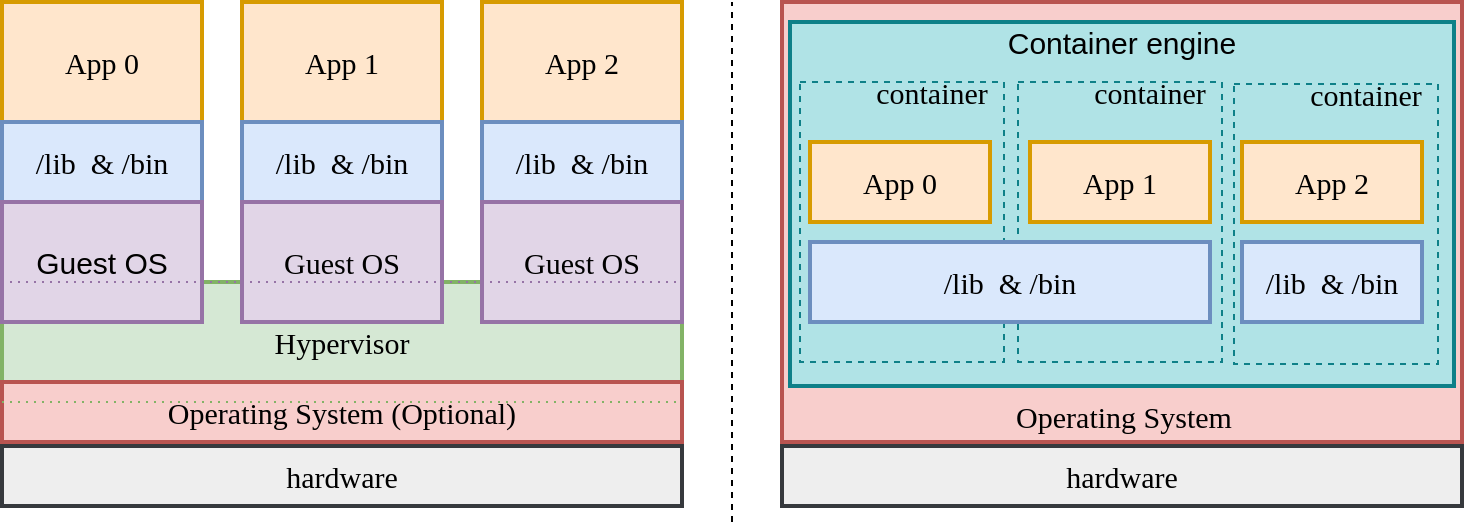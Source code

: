 <mxfile version="24.7.8">
  <diagram name="Page-1" id="i5pqbIvIkfVI0rwdOQoL">
    <mxGraphModel dx="1430" dy="857" grid="1" gridSize="10" guides="1" tooltips="1" connect="1" arrows="1" fold="1" page="1" pageScale="1" pageWidth="850" pageHeight="1100" math="0" shadow="0">
      <root>
        <mxCell id="0" />
        <mxCell id="1" parent="0" />
        <mxCell id="gFYgwPKCRPBU7NUNHHCv-19" value="&lt;span style=&quot;font-size: 15px;&quot;&gt;App 0&lt;/span&gt;" style="rounded=0;whiteSpace=wrap;html=1;fillColor=#ffe6cc;strokeColor=#d79b00;strokeWidth=2;fontFamily=newcomputermodern;" parent="1" vertex="1">
          <mxGeometry x="60" y="50" width="100" height="60" as="geometry" />
        </mxCell>
        <mxCell id="gFYgwPKCRPBU7NUNHHCv-21" value="&lt;span style=&quot;font-size: 15px;&quot;&gt;App 1&lt;/span&gt;" style="rounded=0;whiteSpace=wrap;html=1;fillColor=#ffe6cc;strokeColor=#d79b00;strokeWidth=2;fontFamily=newcomputermodern;" parent="1" vertex="1">
          <mxGeometry x="180" y="50" width="100" height="60" as="geometry" />
        </mxCell>
        <mxCell id="gFYgwPKCRPBU7NUNHHCv-22" value="&lt;span style=&quot;font-size: 15px;&quot;&gt;App 2&lt;/span&gt;" style="rounded=0;whiteSpace=wrap;html=1;fillColor=#ffe6cc;strokeColor=#d79b00;strokeWidth=2;fontFamily=newcomputermodern;" parent="1" vertex="1">
          <mxGeometry x="300" y="50" width="100" height="60" as="geometry" />
        </mxCell>
        <mxCell id="gFYgwPKCRPBU7NUNHHCv-17" value="&lt;span style=&quot;font-size: 15px;&quot;&gt;/lib&amp;nbsp; &amp;amp; /bin&lt;/span&gt;" style="rounded=0;whiteSpace=wrap;html=1;fillColor=#dae8fc;strokeColor=#6c8ebf;strokeWidth=2;fontFamily=newcomputermodern;" parent="1" vertex="1">
          <mxGeometry x="180" y="110" width="100" height="40" as="geometry" />
        </mxCell>
        <mxCell id="gFYgwPKCRPBU7NUNHHCv-18" value="&lt;span style=&quot;font-size: 15px;&quot;&gt;/lib&amp;nbsp; &amp;amp; /bin&lt;/span&gt;" style="rounded=0;whiteSpace=wrap;html=1;fillColor=#dae8fc;strokeColor=#6c8ebf;strokeWidth=2;fontFamily=newcomputermodern;" parent="1" vertex="1">
          <mxGeometry x="300" y="110" width="100" height="40" as="geometry" />
        </mxCell>
        <mxCell id="gFYgwPKCRPBU7NUNHHCv-16" value="&lt;span style=&quot;font-size: 15px;&quot;&gt;/lib&amp;nbsp; &amp;amp; /bin&lt;/span&gt;" style="rounded=0;whiteSpace=wrap;html=1;fillColor=#dae8fc;strokeColor=#6c8ebf;strokeWidth=2;fontFamily=newcomputermodern;" parent="1" vertex="1">
          <mxGeometry x="60" y="110" width="100" height="40" as="geometry" />
        </mxCell>
        <mxCell id="gFYgwPKCRPBU7NUNHHCv-2" value="" style="endArrow=none;html=1;rounded=0;strokeWidth=1;dashed=1;" parent="1" edge="1">
          <mxGeometry width="50" height="50" relative="1" as="geometry">
            <mxPoint x="425" y="310" as="sourcePoint" />
            <mxPoint x="425" y="50" as="targetPoint" />
          </mxGeometry>
        </mxCell>
        <mxCell id="gFYgwPKCRPBU7NUNHHCv-7" value="&lt;font style=&quot;font-size: 15px;&quot;&gt;hardware&lt;/font&gt;" style="rounded=0;whiteSpace=wrap;html=1;fillColor=#eeeeee;strokeColor=#36393d;strokeWidth=2;fontFamily=newcomputermodern;" parent="1" vertex="1">
          <mxGeometry x="60" y="272" width="340" height="30" as="geometry" />
        </mxCell>
        <mxCell id="gFYgwPKCRPBU7NUNHHCv-9" value="&lt;span style=&quot;font-size: 15px;&quot;&gt;Hypervisor&lt;br&gt;&lt;/span&gt;" style="rounded=0;whiteSpace=wrap;html=1;fillColor=#d5e8d4;strokeColor=#82b366;strokeWidth=2;fontFamily=newcomputermodern;" parent="1" vertex="1">
          <mxGeometry x="60" y="190" width="340" height="60" as="geometry" />
        </mxCell>
        <mxCell id="gFYgwPKCRPBU7NUNHHCv-8" value="&lt;span style=&quot;font-size: 15px;&quot;&gt;Operating System (Optional)&lt;/span&gt;" style="rounded=0;whiteSpace=wrap;html=1;fillColor=#f8cecc;strokeColor=#b85450;strokeWidth=2;gradientColor=none;fontFamily=newcomputermodern;" parent="1" vertex="1">
          <mxGeometry x="60" y="240" width="340" height="30" as="geometry" />
        </mxCell>
        <mxCell id="gFYgwPKCRPBU7NUNHHCv-10" value="&lt;span style=&quot;font-size: 15px;&quot;&gt;Guest OS&lt;/span&gt;" style="rounded=0;whiteSpace=wrap;html=1;fillColor=#e1d5e7;strokeColor=#9673a6;strokeWidth=2;" parent="1" vertex="1">
          <mxGeometry x="60" y="150" width="100" height="60" as="geometry" />
        </mxCell>
        <mxCell id="gFYgwPKCRPBU7NUNHHCv-11" value="&lt;span style=&quot;font-size: 15px;&quot;&gt;Guest OS&lt;/span&gt;" style="rounded=0;whiteSpace=wrap;html=1;fillColor=#e1d5e7;strokeColor=#9673a6;strokeWidth=2;fontFamily=newcomputermodern;" parent="1" vertex="1">
          <mxGeometry x="180" y="150" width="100" height="60" as="geometry" />
        </mxCell>
        <mxCell id="gFYgwPKCRPBU7NUNHHCv-12" value="&lt;span style=&quot;font-size: 15px;&quot;&gt;Guest OS&lt;/span&gt;" style="rounded=0;whiteSpace=wrap;html=1;fillColor=#e1d5e7;strokeColor=#9673a6;strokeWidth=2;fontFamily=newcomputermodern;" parent="1" vertex="1">
          <mxGeometry x="300" y="150" width="100" height="60" as="geometry" />
        </mxCell>
        <mxCell id="gFYgwPKCRPBU7NUNHHCv-14" value="" style="endArrow=none;dashed=1;html=1;dashPattern=1 3;strokeWidth=1;rounded=0;fillColor=#e1d5e7;strokeColor=#9673a6;fontFamily=newcomputermodern;" parent="1" edge="1">
          <mxGeometry width="50" height="50" relative="1" as="geometry">
            <mxPoint x="60" y="190" as="sourcePoint" />
            <mxPoint x="400" y="190" as="targetPoint" />
          </mxGeometry>
        </mxCell>
        <mxCell id="gFYgwPKCRPBU7NUNHHCv-15" value="" style="endArrow=none;dashed=1;html=1;dashPattern=1 3;strokeWidth=1;rounded=0;fillColor=#d5e8d4;strokeColor=#82b366;" parent="1" edge="1">
          <mxGeometry width="50" height="50" relative="1" as="geometry">
            <mxPoint x="60" y="250" as="sourcePoint" />
            <mxPoint x="400" y="250" as="targetPoint" />
          </mxGeometry>
        </mxCell>
        <mxCell id="gFYgwPKCRPBU7NUNHHCv-29" value="&lt;font style=&quot;font-size: 15px;&quot;&gt;hardware&lt;/font&gt;" style="rounded=0;whiteSpace=wrap;html=1;fillColor=#eeeeee;strokeColor=#36393d;strokeWidth=2;fontFamily=newcomputermodern;" parent="1" vertex="1">
          <mxGeometry x="450" y="272" width="340" height="30" as="geometry" />
        </mxCell>
        <mxCell id="gFYgwPKCRPBU7NUNHHCv-35" value="&lt;div&gt;&lt;span style=&quot;font-size: 15px;&quot;&gt;&lt;br&gt;&lt;/span&gt;&lt;/div&gt;&lt;span style=&quot;font-size: 15px;&quot;&gt;&lt;div&gt;&lt;span style=&quot;font-size: 15px;&quot;&gt;&lt;br&gt;&lt;/span&gt;&lt;/div&gt;&lt;div&gt;&lt;span style=&quot;font-size: 15px;&quot;&gt;&lt;br&gt;&lt;/span&gt;&lt;/div&gt;&lt;div&gt;&lt;span style=&quot;font-size: 15px;&quot;&gt;&lt;br&gt;&lt;/span&gt;&lt;/div&gt;&lt;div&gt;&lt;span style=&quot;font-size: 15px;&quot;&gt;&lt;br&gt;&lt;/span&gt;&lt;/div&gt;&lt;div&gt;&lt;span style=&quot;font-size: 15px;&quot;&gt;&lt;br&gt;&lt;/span&gt;&lt;/div&gt;&lt;div&gt;&lt;span style=&quot;font-size: 15px;&quot;&gt;&lt;br&gt;&lt;/span&gt;&lt;/div&gt;&lt;div&gt;&lt;span style=&quot;font-size: 15px;&quot;&gt;&lt;br&gt;&lt;/span&gt;&lt;/div&gt;&lt;div&gt;&lt;span style=&quot;font-size: 15px;&quot;&gt;&lt;br&gt;&lt;/span&gt;&lt;/div&gt;&lt;div&gt;&lt;span style=&quot;font-size: 15px;&quot;&gt;&lt;br&gt;&lt;/span&gt;&lt;/div&gt;&lt;br&gt;&lt;/span&gt;" style="rounded=0;whiteSpace=wrap;html=1;fillColor=#f8cecc;strokeColor=#b85450;strokeWidth=2;gradientColor=none;fontFamily=newcomputermodern;" parent="1" vertex="1">
          <mxGeometry x="450" y="50" width="340" height="220" as="geometry" />
        </mxCell>
        <mxCell id="gFYgwPKCRPBU7NUNHHCv-36" value="&lt;font style=&quot;font-size: 15px;&quot;&gt;Container engine&lt;br&gt;&lt;br&gt;&lt;br&gt;&lt;br&gt;&lt;br&gt;&lt;br&gt;&lt;br&gt;&lt;br&gt;&lt;br&gt;&lt;br&gt;&lt;/font&gt;" style="rounded=0;whiteSpace=wrap;html=1;fillColor=#b0e3e6;strokeColor=#0e8088;strokeWidth=2;" parent="1" vertex="1">
          <mxGeometry x="454" y="60" width="332" height="182" as="geometry" />
        </mxCell>
        <mxCell id="gFYgwPKCRPBU7NUNHHCv-39" value="&lt;span style=&quot;font-size: 15px;&quot;&gt;/lib&amp;nbsp; &amp;amp; /bin&lt;/span&gt;" style="rounded=0;whiteSpace=wrap;html=1;fillColor=#dae8fc;strokeColor=#6c8ebf;strokeWidth=2;fontFamily=newcomputermodern;" parent="1" vertex="1">
          <mxGeometry x="680" y="170" width="90" height="40" as="geometry" />
        </mxCell>
        <mxCell id="gFYgwPKCRPBU7NUNHHCv-40" value="&lt;span style=&quot;font-size: 15px;&quot;&gt;App 0&lt;/span&gt;" style="rounded=0;whiteSpace=wrap;html=1;fillColor=#ffe6cc;strokeColor=#d79b00;strokeWidth=2;fontFamily=newcomputermodern;" parent="1" vertex="1">
          <mxGeometry x="464" y="120" width="90" height="40" as="geometry" />
        </mxCell>
        <mxCell id="gFYgwPKCRPBU7NUNHHCv-41" value="&lt;span style=&quot;font-size: 15px;&quot;&gt;App 1&lt;/span&gt;" style="rounded=0;whiteSpace=wrap;html=1;fillColor=#ffe6cc;strokeColor=#d79b00;strokeWidth=2;fontFamily=newcomputermodern;" parent="1" vertex="1">
          <mxGeometry x="574" y="120" width="90" height="40" as="geometry" />
        </mxCell>
        <mxCell id="gFYgwPKCRPBU7NUNHHCv-42" value="&lt;span style=&quot;font-size: 15px;&quot;&gt;App 2&lt;/span&gt;" style="rounded=0;whiteSpace=wrap;html=1;fillColor=#ffe6cc;strokeColor=#d79b00;strokeWidth=2;fontFamily=newcomputermodern;" parent="1" vertex="1">
          <mxGeometry x="680" y="120" width="90" height="40" as="geometry" />
        </mxCell>
        <mxCell id="gFYgwPKCRPBU7NUNHHCv-44" value="&lt;font&gt;&lt;font style=&quot;font-size: 15px;&quot;&gt;&amp;nbsp; &amp;nbsp; &amp;nbsp; &amp;nbsp; container&lt;/font&gt;&lt;br&gt;&lt;br&gt;&lt;br&gt;&lt;br&gt;&lt;br&gt;&lt;br&gt;&lt;br&gt;&lt;br&gt;&lt;br&gt;&lt;br&gt;&lt;/font&gt;" style="rounded=0;whiteSpace=wrap;html=1;fillColor=none;strokeColor=#0E8088;dashed=1;fontFamily=newcomputermodern;fontColor=#000000;" parent="1" vertex="1">
          <mxGeometry x="459" y="90" width="102" height="140" as="geometry" />
        </mxCell>
        <mxCell id="gFYgwPKCRPBU7NUNHHCv-45" value="&lt;font&gt;&lt;font style=&quot;font-size: 15px;&quot;&gt;&amp;nbsp; &amp;nbsp; &amp;nbsp; &amp;nbsp; container&lt;/font&gt;&lt;br&gt;&lt;br&gt;&lt;br&gt;&lt;br&gt;&lt;br&gt;&lt;br&gt;&lt;br&gt;&lt;br&gt;&lt;br&gt;&lt;br&gt;&lt;/font&gt;" style="rounded=0;whiteSpace=wrap;html=1;fillColor=none;strokeColor=#0E8088;dashed=1;fontFamily=newcomputermodern;fontColor=#000000;" parent="1" vertex="1">
          <mxGeometry x="568" y="90" width="102" height="140" as="geometry" />
        </mxCell>
        <mxCell id="gFYgwPKCRPBU7NUNHHCv-37" value="&lt;span style=&quot;font-size: 15px;&quot;&gt;/lib&amp;nbsp; &amp;amp; /bin&lt;/span&gt;" style="rounded=0;whiteSpace=wrap;html=1;fillColor=#dae8fc;strokeColor=#6c8ebf;strokeWidth=2;fontFamily=newcomputermodern;" parent="1" vertex="1">
          <mxGeometry x="464" y="170" width="200" height="40" as="geometry" />
        </mxCell>
        <mxCell id="gFYgwPKCRPBU7NUNHHCv-46" value="&lt;font&gt;&lt;font style=&quot;font-size: 15px;&quot;&gt;&amp;nbsp; &amp;nbsp; &amp;nbsp; &amp;nbsp; container&lt;/font&gt;&lt;br&gt;&lt;br&gt;&lt;br&gt;&lt;br&gt;&lt;br&gt;&lt;br&gt;&lt;br&gt;&lt;br&gt;&lt;br&gt;&lt;br&gt;&lt;/font&gt;" style="rounded=0;whiteSpace=wrap;html=1;fillColor=none;strokeColor=#0E8088;dashed=1;fontFamily=newcomputermodern;fontColor=#000000;" parent="1" vertex="1">
          <mxGeometry x="676" y="91" width="102" height="140" as="geometry" />
        </mxCell>
        <mxCell id="cf1x4FD7sI57ZqS_2KOO-4" value="&lt;span style=&quot;font-size: 15px;&quot;&gt;&lt;font face=&quot;newcomputermodern&quot;&gt;Operating System&lt;/font&gt;&lt;/span&gt;" style="text;html=1;align=center;verticalAlign=middle;whiteSpace=wrap;rounded=0;" parent="1" vertex="1">
          <mxGeometry x="561" y="242" width="120" height="30" as="geometry" />
        </mxCell>
      </root>
    </mxGraphModel>
  </diagram>
</mxfile>

